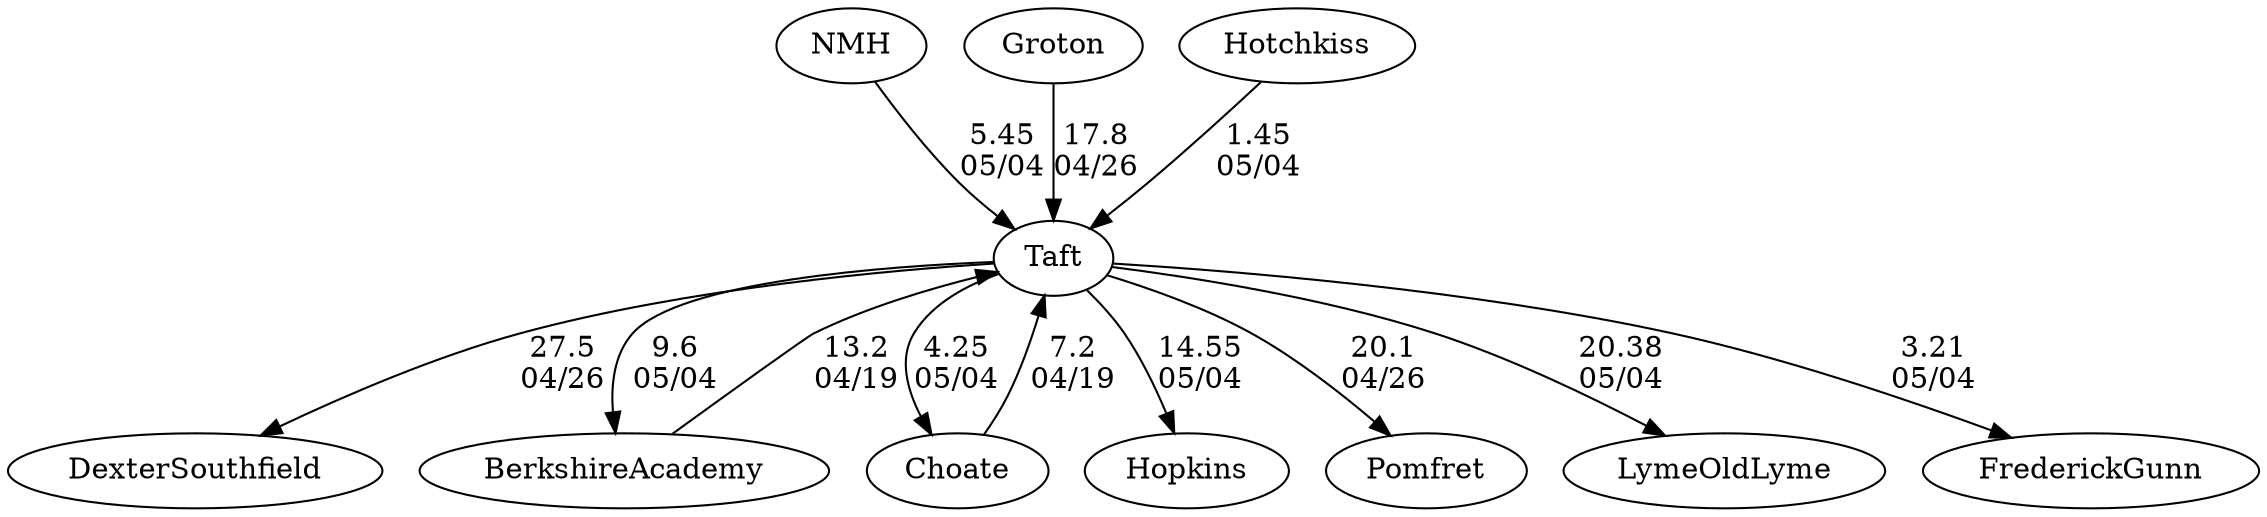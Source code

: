 digraph girls1foursTaft {NMH [URL="girls1foursTaftNMH.html"];Groton [URL="girls1foursTaftGroton.html"];DexterSouthfield [URL="girls1foursTaftDexterSouthfield.html"];Taft [URL="girls1foursTaftTaft.html"];BerkshireAcademy [URL="girls1foursTaftBerkshireAcademy.html"];Choate [URL="girls1foursTaftChoate.html"];Hopkins [URL="girls1foursTaftHopkins.html"];Hotchkiss [URL="girls1foursTaftHotchkiss.html"];Pomfret [URL="girls1foursTaftPomfret.html"];LymeOldLyme [URL="girls1foursTaftLymeOldLyme.html"];FrederickGunn [URL="girls1foursTaftFrederickGunn.html"];Groton -> Taft[label="17.8
04/26", weight="83", tooltip="NEIRA Girls Fours, Pomfret v. Dexter-Southfield, Groton, Taft			
Distance: 1500m Conditions: Tailwind (9-12mph) with occasional gusts. Good water for first 500-700 meters, increasing chop for second half of race. Overall, decent conditions. Comments: Alternated races with boys. Order of girls races: G4, G3, G2, G1.
None", URL="https://www.row2k.com/results/resultspage.cfm?UID=5150789F21FD9599874CA9451EBDC220&cat=1", random="random"]; 
Taft -> Pomfret[label="20.1
04/26", weight="80", tooltip="NEIRA Girls Fours, Pomfret v. Dexter-Southfield, Groton, Taft			
Distance: 1500m Conditions: Tailwind (9-12mph) with occasional gusts. Good water for first 500-700 meters, increasing chop for second half of race. Overall, decent conditions. Comments: Alternated races with boys. Order of girls races: G4, G3, G2, G1.
None", URL="https://www.row2k.com/results/resultspage.cfm?UID=5150789F21FD9599874CA9451EBDC220&cat=1", random="random"]; 
Taft -> DexterSouthfield[label="27.5
04/26", weight="73", tooltip="NEIRA Girls Fours, Pomfret v. Dexter-Southfield, Groton, Taft			
Distance: 1500m Conditions: Tailwind (9-12mph) with occasional gusts. Good water for first 500-700 meters, increasing chop for second half of race. Overall, decent conditions. Comments: Alternated races with boys. Order of girls races: G4, G3, G2, G1.
None", URL="https://www.row2k.com/results/resultspage.cfm?UID=5150789F21FD9599874CA9451EBDC220&cat=1", random="random"]; 
BerkshireAcademy -> Taft[label="13.2
04/19", weight="87", tooltip="NEIRA Boys & Girls Fours,Berkshire v. Choate & Taft			
Distance: 1500 M Conditions: Warm, partly cloudy. Steady tailwind ~8-12 mph throughout the afternoon; strongest in the latter 1000 M. Comments: In the G2 race, Berkshire stopped before the finish line and drifted across. Thanks to Choate and Taft for traveling to Camp Sloane for our annual early season tilt.
None", URL="https://www.row2k.com/results/resultspage.cfm?UID=9D6EF532608DCE0FFB64EAEAE8781272&cat=5", random="random"]; 
Choate -> Taft[label="7.2
04/19", weight="93", tooltip="NEIRA Boys & Girls Fours,Berkshire v. Choate & Taft			
Distance: 1500 M Conditions: Warm, partly cloudy. Steady tailwind ~8-12 mph throughout the afternoon; strongest in the latter 1000 M. Comments: In the G2 race, Berkshire stopped before the finish line and drifted across. Thanks to Choate and Taft for traveling to Camp Sloane for our annual early season tilt.
None", URL="https://www.row2k.com/results/resultspage.cfm?UID=9D6EF532608DCE0FFB64EAEAE8781272&cat=5", random="random"]; 
NMH -> Taft[label="5.45
05/04", weight="95", tooltip="Founder's Day Regatta			
", URL="https://www.row2k.com/results/resultspage.cfm?UID=9400921B2CB64E59B0F43EC7E58300B4&cat=6", random="random"]; 
Hotchkiss -> Taft[label="1.45
05/04", weight="99", tooltip="Founder's Day Regatta			
", URL="https://www.row2k.com/results/resultspage.cfm?UID=9400921B2CB64E59B0F43EC7E58300B4&cat=6", random="random"]; 
Taft -> Choate[label="4.25
05/04", weight="96", tooltip="Founder's Day Regatta			
", URL="https://www.row2k.com/results/resultspage.cfm?UID=9400921B2CB64E59B0F43EC7E58300B4&cat=6", random="random"]; 
Taft -> Hopkins[label="14.55
05/04", weight="86", tooltip="Founder's Day Regatta			
", URL="https://www.row2k.com/results/resultspage.cfm?UID=9400921B2CB64E59B0F43EC7E58300B4&cat=6", random="random"]; 
Taft -> BerkshireAcademy[label="9.6
05/04", weight="91", tooltip="Founder's Day Regatta			
", URL="https://www.row2k.com/results/resultspage.cfm?UID=9400921B2CB64E59B0F43EC7E58300B4&cat=6", random="random"]; 
Taft -> FrederickGunn[label="3.21
05/04", weight="97", tooltip="Founder's Day Regatta			
", URL="https://www.row2k.com/results/resultspage.cfm?UID=9400921B2CB64E59B0F43EC7E58300B4&cat=6", random="random"]; 
Taft -> LymeOldLyme[label="20.38
05/04", weight="80", tooltip="Founder's Day Regatta			
", URL="https://www.row2k.com/results/resultspage.cfm?UID=9400921B2CB64E59B0F43EC7E58300B4&cat=6", random="random"]}